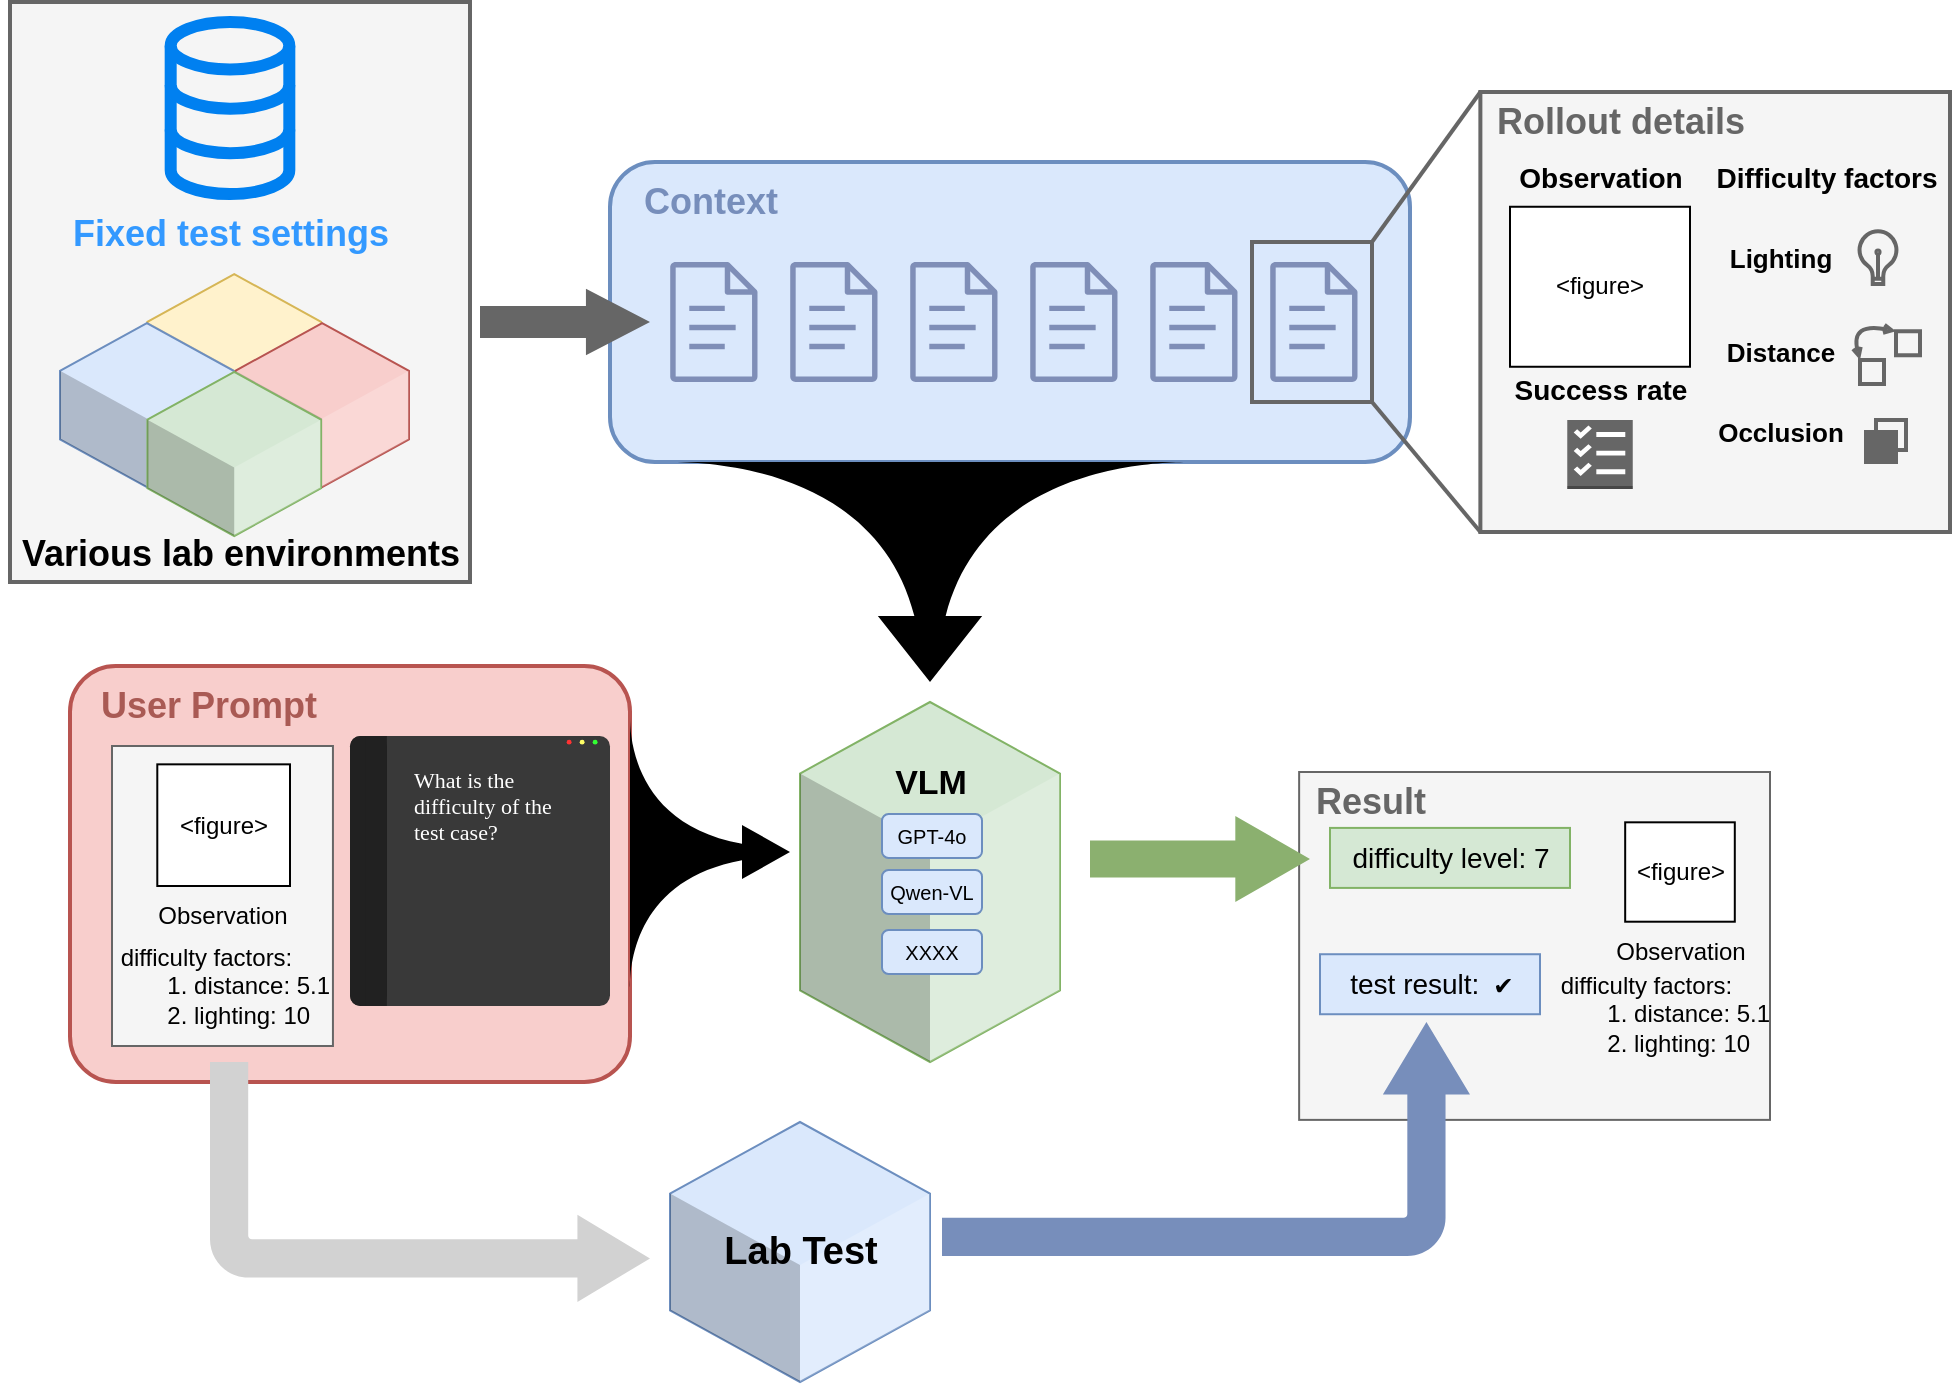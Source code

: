 <mxfile version="28.2.1">
  <diagram name="第 1 页" id="pIKOWr3wA6XIwj2baS32">
    <mxGraphModel dx="827" dy="555" grid="1" gridSize="10" guides="1" tooltips="1" connect="1" arrows="1" fold="1" page="1" pageScale="1" pageWidth="2009" pageHeight="827" math="0" shadow="0">
      <root>
        <mxCell id="0" />
        <mxCell id="1" parent="0" />
        <mxCell id="crVc_9CIVtoh6Q2KUuG3-11" value="" style="rounded=1;whiteSpace=wrap;html=1;fillColor=#f8cecc;strokeColor=#b85450;strokeWidth=2;arcSize=11;" parent="1" vertex="1">
          <mxGeometry x="80" y="382" width="280" height="208" as="geometry" />
        </mxCell>
        <mxCell id="crVc_9CIVtoh6Q2KUuG3-62" value="&lt;font style=&quot;font-size: 18px;&quot;&gt;&lt;b style=&quot;&quot;&gt;User Prompt&lt;/b&gt;&lt;/font&gt;" style="text;html=1;align=center;verticalAlign=middle;resizable=0;points=[];autosize=1;strokeColor=none;fillColor=none;fontColor=light-dark(#a95a54, #ededed);" parent="1" vertex="1">
          <mxGeometry x="84" y="382" width="130" height="40" as="geometry" />
        </mxCell>
        <mxCell id="crVc_9CIVtoh6Q2KUuG3-69" value="" style="group" parent="1" vertex="1" connectable="0">
          <mxGeometry x="100.0" y="422" width="130" height="171" as="geometry" />
        </mxCell>
        <mxCell id="crVc_9CIVtoh6Q2KUuG3-64" value="" style="rounded=0;whiteSpace=wrap;html=1;fillColor=#f5f5f5;fontColor=#333333;strokeColor=#666666;" parent="crVc_9CIVtoh6Q2KUuG3-69" vertex="1">
          <mxGeometry x="1" width="110.47" height="150" as="geometry" />
        </mxCell>
        <mxCell id="crVc_9CIVtoh6Q2KUuG3-65" value="&amp;lt;figure&amp;gt;" style="rounded=0;whiteSpace=wrap;html=1;" parent="crVc_9CIVtoh6Q2KUuG3-69" vertex="1">
          <mxGeometry x="23.65" y="9.17" width="66.35" height="60.83" as="geometry" />
        </mxCell>
        <mxCell id="crVc_9CIVtoh6Q2KUuG3-66" value="Observation" style="text;html=1;align=center;verticalAlign=middle;resizable=0;points=[];autosize=1;strokeColor=none;fillColor=none;" parent="crVc_9CIVtoh6Q2KUuG3-69" vertex="1">
          <mxGeometry x="11.24" y="70.497" width="90" height="30" as="geometry" />
        </mxCell>
        <mxCell id="crVc_9CIVtoh6Q2KUuG3-68" value="&amp;nbsp;difficulty factors:&lt;div&gt;&lt;span style=&quot;white-space: pre;&quot;&gt;&#x9;&lt;/span&gt;1. distance: 5.1&lt;br&gt;&lt;/div&gt;&lt;div&gt;&lt;span style=&quot;white-space: pre;&quot;&gt;&#x9;&lt;/span&gt;2. lighting: 10&lt;br&gt;&lt;/div&gt;" style="text;html=1;align=left;verticalAlign=middle;resizable=0;points=[];autosize=1;strokeColor=none;fillColor=none;" parent="crVc_9CIVtoh6Q2KUuG3-69" vertex="1">
          <mxGeometry y="90" width="130" height="60" as="geometry" />
        </mxCell>
        <mxCell id="crVc_9CIVtoh6Q2KUuG3-73" value="" style="verticalLabelPosition=bottom;verticalAlign=top;html=1;shape=mxgraph.infographic.shadedCube;isoAngle=17.09;fillColor=#d5e8d4;strokeColor=#82b366;pointerEvents=0;align=center;fontFamily=Helvetica;fontSize=12;flipH=1;" parent="1" vertex="1">
          <mxGeometry x="445" y="400" width="130" height="180" as="geometry" />
        </mxCell>
        <mxCell id="crVc_9CIVtoh6Q2KUuG3-83" value="" style="group;rotation=0;strokeColor=none;direction=west;convertToSvg=0;" parent="1" vertex="1" connectable="0">
          <mxGeometry x="480" y="420" width="60" height="116" as="geometry" />
        </mxCell>
        <mxCell id="crVc_9CIVtoh6Q2KUuG3-79" value="&lt;span style=&quot;font-size: 10px;&quot;&gt;XXXX&lt;/span&gt;" style="rounded=1;whiteSpace=wrap;html=1;pointerEvents=0;align=center;verticalAlign=middle;fontFamily=Helvetica;fontSize=12;fillColor=#dae8fc;strokeColor=#6c8ebf;rotation=0;" parent="crVc_9CIVtoh6Q2KUuG3-83" vertex="1">
          <mxGeometry x="6" y="94" width="50" height="22" as="geometry" />
        </mxCell>
        <mxCell id="crVc_9CIVtoh6Q2KUuG3-76" value="&lt;font style=&quot;font-size: 17px;&quot;&gt;VLM&lt;/font&gt;" style="text;html=1;align=center;verticalAlign=middle;resizable=0;points=[];autosize=1;strokeColor=none;fillColor=none;fontFamily=Helvetica;fontSize=18;fontColor=default;fontStyle=1;rotation=0;" parent="crVc_9CIVtoh6Q2KUuG3-83" vertex="1">
          <mxGeometry width="60" height="40" as="geometry" />
        </mxCell>
        <mxCell id="crVc_9CIVtoh6Q2KUuG3-77" value="&lt;font style=&quot;font-size: 10px;&quot;&gt;GPT-4o&lt;/font&gt;" style="rounded=1;whiteSpace=wrap;html=1;pointerEvents=0;align=center;verticalAlign=middle;fontFamily=Helvetica;fontSize=12;fillColor=#dae8fc;strokeColor=#6c8ebf;rotation=0;" parent="crVc_9CIVtoh6Q2KUuG3-83" vertex="1">
          <mxGeometry x="6" y="36" width="50" height="22" as="geometry" />
        </mxCell>
        <mxCell id="crVc_9CIVtoh6Q2KUuG3-78" value="&lt;span style=&quot;font-size: 10px;&quot;&gt;Qwen-VL&lt;/span&gt;" style="rounded=1;whiteSpace=wrap;html=1;pointerEvents=0;align=center;verticalAlign=middle;fontFamily=Helvetica;fontSize=12;fillColor=#dae8fc;strokeColor=#6c8ebf;rotation=0;" parent="crVc_9CIVtoh6Q2KUuG3-83" vertex="1">
          <mxGeometry x="6" y="64" width="50" height="22" as="geometry" />
        </mxCell>
        <mxCell id="crVc_9CIVtoh6Q2KUuG3-148" value="" style="group" parent="1" vertex="1" connectable="0">
          <mxGeometry x="220" y="417" width="140" height="135" as="geometry" />
        </mxCell>
        <mxCell id="crVc_9CIVtoh6Q2KUuG3-70" value="" style="rounded=1;whiteSpace=wrap;html=1;pointerEvents=0;align=center;verticalAlign=top;fontFamily=Helvetica;fontSize=12;fontColor=default;fillColor=light-dark(#393939,#EDEDED);gradientColor=none;arcSize=4;strokeColor=none;fillStyle=auto;gradientDirection=west;" parent="crVc_9CIVtoh6Q2KUuG3-148" vertex="1">
          <mxGeometry width="130" height="135" as="geometry" />
        </mxCell>
        <mxCell id="crVc_9CIVtoh6Q2KUuG3-141" value="" style="group" parent="crVc_9CIVtoh6Q2KUuG3-148" vertex="1" connectable="0">
          <mxGeometry width="18.417" height="135" as="geometry" />
        </mxCell>
        <mxCell id="crVc_9CIVtoh6Q2KUuG3-139" value="" style="rounded=1;whiteSpace=wrap;html=1;pointerEvents=0;align=center;verticalAlign=top;fontFamily=Helvetica;fontSize=12;fontColor=default;fillColor=light-dark(#212121,#EDEDED);gradientColor=none;arcSize=28;strokeColor=none;fillStyle=auto;gradientDirection=west;" parent="crVc_9CIVtoh6Q2KUuG3-141" vertex="1">
          <mxGeometry width="18.417" height="135" as="geometry" />
        </mxCell>
        <mxCell id="crVc_9CIVtoh6Q2KUuG3-140" value="" style="rounded=1;whiteSpace=wrap;html=1;pointerEvents=0;align=center;verticalAlign=top;fontFamily=Helvetica;fontSize=12;fontColor=default;fillColor=light-dark(#212121,#EDEDED);gradientColor=none;arcSize=0;strokeColor=none;fillStyle=auto;gradientDirection=west;" parent="crVc_9CIVtoh6Q2KUuG3-141" vertex="1">
          <mxGeometry x="7.583" width="10.833" height="135" as="geometry" />
        </mxCell>
        <mxCell id="crVc_9CIVtoh6Q2KUuG3-147" value="" style="group" parent="crVc_9CIVtoh6Q2KUuG3-148" vertex="1" connectable="0">
          <mxGeometry x="108.333" y="1.841" width="17.333" height="2.455" as="geometry" />
        </mxCell>
        <mxCell id="crVc_9CIVtoh6Q2KUuG3-144" value="" style="ellipse;whiteSpace=wrap;html=1;pointerEvents=0;align=center;verticalAlign=top;fontFamily=Helvetica;fontSize=12;fontColor=default;fillColor=#FFFF66;gradientColor=none;aspect=fixed;strokeColor=none;" parent="crVc_9CIVtoh6Q2KUuG3-147" vertex="1">
          <mxGeometry x="6.5" width="2.455" height="2.455" as="geometry" />
        </mxCell>
        <mxCell id="crVc_9CIVtoh6Q2KUuG3-145" value="" style="ellipse;whiteSpace=wrap;html=1;pointerEvents=0;align=center;verticalAlign=top;fontFamily=Helvetica;fontSize=12;fontColor=default;fillColor=#33FF33;gradientColor=none;aspect=fixed;strokeColor=none;" parent="crVc_9CIVtoh6Q2KUuG3-147" vertex="1">
          <mxGeometry x="13" width="2.455" height="2.455" as="geometry" />
        </mxCell>
        <mxCell id="crVc_9CIVtoh6Q2KUuG3-146" value="" style="ellipse;whiteSpace=wrap;html=1;pointerEvents=0;align=center;verticalAlign=top;fontFamily=Helvetica;fontSize=12;fontColor=default;fillColor=#FF3333;gradientColor=none;aspect=fixed;strokeColor=none;" parent="crVc_9CIVtoh6Q2KUuG3-147" vertex="1">
          <mxGeometry width="2.455" height="2.455" as="geometry" />
        </mxCell>
        <mxCell id="crVc_9CIVtoh6Q2KUuG3-72" value="What is the difficulty of the test case?" style="whiteSpace=wrap;html=1;pointerEvents=0;align=left;verticalAlign=top;fontFamily=Consolas;fontSize=11;fontColor=#FFFFFF;fillColor=none;gradientColor=none;strokeColor=none;" parent="crVc_9CIVtoh6Q2KUuG3-148" vertex="1">
          <mxGeometry x="30" y="8.591" width="80" height="36.818" as="geometry" />
        </mxCell>
        <mxCell id="crVc_9CIVtoh6Q2KUuG3-149" value="" style="shape=stencil(tZXRjoIwEEW/pq+bluqafdx0d/+jYpXG2pIWFf/ewhRiEVhCIDGYmUtPbzsziihzGc8FSnCG6A9KEoKxf/r43om5y0VaQPLGreR7JUBxhTVncZeHIjCkzoSVRaXSX4S//TvVh7LUaO0h0mgXKS+6h3Gp/VpcAixs/4ii3PMvohA2mIQsSv6mYz+264DJSn5jbON+cb/LgWPHZK3CLQYm87GU+cxQc1O25+n5ZM1VH3rN2Gquxvu9HUYIszjstTOwKWVHY8WIG5jm1ChjfQK+691AYCCMXe5RKtWzvkpPWJ3z6mfkTWjki7mJfy6rn9yW/mqBQOJLfJAIUiYQbho5xKH5ShrkXZBDvJvkQUn9cohNfIo5iG1n2PAMxucCNugMRLcgrQ8S33gowFenIDguSHv0piLTPCjjxEhT+vxAX0K7w2wMjeLbxNVZ+OOtE08=);whiteSpace=wrap;html=1;strokeWidth=2;gradientColor=none;editable=1;movable=1;resizable=1;rotatable=1;deletable=1;locked=0;connectable=1;strokeColor=none;fillColor=light-dark(#a95a54, #2b82da);flipH=0;direction=north;" parent="1" vertex="1">
          <mxGeometry x="360" y="407.25" width="80" height="135.5" as="geometry" />
        </mxCell>
        <mxCell id="hDEv1wbBDbdIeiEGGIjY-2" value="" style="group" parent="1" vertex="1" connectable="0">
          <mxGeometry x="690" y="435" width="240" height="205" as="geometry" />
        </mxCell>
        <mxCell id="hDEv1wbBDbdIeiEGGIjY-3" value="" style="rounded=0;whiteSpace=wrap;html=1;fillColor=#f5f5f5;fontColor=#333333;strokeColor=#666666;" parent="hDEv1wbBDbdIeiEGGIjY-2" vertex="1">
          <mxGeometry x="4.57" width="235.43" height="173.939" as="geometry" />
        </mxCell>
        <mxCell id="hDEv1wbBDbdIeiEGGIjY-4" value="&amp;lt;figure&amp;gt;" style="rounded=0;whiteSpace=wrap;html=1;" parent="hDEv1wbBDbdIeiEGGIjY-2" vertex="1">
          <mxGeometry x="167.59" y="25.159" width="54.81" height="49.694" as="geometry" />
        </mxCell>
        <mxCell id="hDEv1wbBDbdIeiEGGIjY-5" value="Observation" style="text;html=1;align=center;verticalAlign=middle;resizable=0;points=[];autosize=1;strokeColor=none;fillColor=none;" parent="hDEv1wbBDbdIeiEGGIjY-2" vertex="1">
          <mxGeometry x="150" y="74.851" width="90" height="30" as="geometry" />
        </mxCell>
        <mxCell id="hDEv1wbBDbdIeiEGGIjY-7" value="&amp;nbsp;difficulty factors:&lt;div&gt;&lt;span style=&quot;white-space: pre;&quot;&gt;&#x9;&lt;/span&gt;1. distance: 5.1&lt;br&gt;&lt;/div&gt;&lt;div&gt;&lt;span style=&quot;white-space: pre;&quot;&gt;&#x9;&lt;/span&gt;2. lighting: 10&lt;br&gt;&lt;/div&gt;" style="text;html=1;align=left;verticalAlign=middle;resizable=0;points=[];autosize=1;strokeColor=none;fillColor=none;" parent="hDEv1wbBDbdIeiEGGIjY-2" vertex="1">
          <mxGeometry x="130" y="91.119" width="130" height="60" as="geometry" />
        </mxCell>
        <mxCell id="hDEv1wbBDbdIeiEGGIjY-19" value="&lt;font style=&quot;font-size: 14px;&quot;&gt;difficulty level: 7&lt;/font&gt;" style="text;html=1;align=center;verticalAlign=middle;resizable=0;points=[];autosize=1;strokeColor=#82b366;fillColor=#d5e8d4;" parent="hDEv1wbBDbdIeiEGGIjY-2" vertex="1">
          <mxGeometry x="20.0" y="27.955" width="120" height="30" as="geometry" />
        </mxCell>
        <mxCell id="hDEv1wbBDbdIeiEGGIjY-23" value="&lt;span style=&quot;font-size: 14px;&quot;&gt;test result:&amp;nbsp;&amp;nbsp;&lt;/span&gt;&lt;span style=&quot;color: rgba(0, 0, 0, 0); font-family: monospace; font-size: 0px; text-align: start;&quot;&gt;&lt;span style=&quot;color: rgb(0, 0, 0); font-family: Consolas, Courier, monospace; font-size: 14px; text-wrap-mode: wrap;&quot;&gt;✔&lt;/span&gt;%3CmxGraphModel%3E%3Croot%3E%3CmxCell%20id%3D%220%22%2F%3E%3CmxCell%20id%3D%221%22%20parent%3D%220%22%2F%3E%3CmxCell%20id%3D%222%22%20value%3D%22%26lt%3Bfont%20style%3D%26quot%3Bfont-size%3A%2014px%3B%26quot%3B%26gt%3Bdifficulty%20level%3A%207%26lt%3B%2Ffont%26gt%3B%22%20style%3D%22text%3Bhtml%3D1%3Balign%3Dcenter%3BverticalAlign%3Dmiddle%3Bresizable%3D0%3Bpoints%3D%5B%5D%3Bautosize%3D1%3BstrokeColor%3D%2382b366%3BfillColor%3D%23d5e8d4%3B%22%20vertex%3D%221%22%20parent%3D%221%22%3E%3CmxGeometry%20x%3D%22710%22%20y%3D%22462.955%22%20width%3D%22120%22%20height%3D%2230%22%20as%3D%22geometry%22%2F%3E%3C%2FmxCell%3E%3C%2Froot%3E%3C%2FmxGraphModel%3E&lt;/span&gt;" style="text;html=1;align=center;verticalAlign=middle;resizable=0;points=[];autosize=1;strokeColor=#6c8ebf;fillColor=#dae8fc;" parent="hDEv1wbBDbdIeiEGGIjY-2" vertex="1">
          <mxGeometry x="15" y="91.12" width="110" height="30" as="geometry" />
        </mxCell>
        <mxCell id="YuzXlIb3XmI25RvReBje-1" value="&lt;font style=&quot;font-size: 18px;&quot;&gt;&lt;b style=&quot;&quot;&gt;Result&lt;/b&gt;&lt;/font&gt;" style="text;html=1;align=center;verticalAlign=middle;resizable=0;points=[];autosize=1;strokeColor=none;fillColor=none;fontColor=light-dark(#666666, #ededed);" parent="hDEv1wbBDbdIeiEGGIjY-2" vertex="1">
          <mxGeometry y="-5" width="80" height="40" as="geometry" />
        </mxCell>
        <mxCell id="hDEv1wbBDbdIeiEGGIjY-8" value="" style="verticalLabelPosition=bottom;verticalAlign=top;html=1;shape=mxgraph.infographic.shadedCube;isoAngle=17.09;fillColor=#dae8fc;strokeColor=#6c8ebf;pointerEvents=0;align=center;fontFamily=Helvetica;fontSize=12;flipH=1;" parent="1" vertex="1">
          <mxGeometry x="380" y="610" width="130" height="130" as="geometry" />
        </mxCell>
        <mxCell id="hDEv1wbBDbdIeiEGGIjY-9" value="&lt;font&gt;&lt;b&gt;Lab Test&lt;/b&gt;&lt;/font&gt;" style="text;html=1;align=center;verticalAlign=middle;resizable=0;points=[];autosize=1;strokeColor=none;fillColor=none;fontSize=19;" parent="1" vertex="1">
          <mxGeometry x="395" y="655" width="100" height="40" as="geometry" />
        </mxCell>
        <mxCell id="hDEv1wbBDbdIeiEGGIjY-10" value="" style="html=1;shadow=0;dashed=0;align=center;verticalAlign=middle;shape=mxgraph.arrows2.bendArrow;dy=9.55;dx=36.29;notch=0;arrowHead=43.57;rounded=1;flipV=1;fillColor=light-dark(#D2D2D2,#EDEDED);strokeColor=none;" parent="1" vertex="1">
          <mxGeometry x="150" y="580" width="220" height="120" as="geometry" />
        </mxCell>
        <mxCell id="hDEv1wbBDbdIeiEGGIjY-18" value="" style="html=1;shadow=0;dashed=0;align=center;verticalAlign=middle;shape=mxgraph.arrows2.arrow;dy=0.57;dx=37.34;notch=0;fillColor=light-dark(#8bb06f, #ededed);strokeColor=none;" parent="1" vertex="1">
          <mxGeometry x="590" y="457" width="110" height="43" as="geometry" />
        </mxCell>
        <mxCell id="hDEv1wbBDbdIeiEGGIjY-20" value="" style="html=1;shadow=0;dashed=0;align=center;verticalAlign=middle;shape=mxgraph.arrows2.bendArrow;dy=9.55;dx=36.29;notch=0;arrowHead=43.57;rounded=1;flipV=1;fillColor=light-dark(#778ebb, #EDEDED);strokeColor=none;direction=south;" parent="1" vertex="1">
          <mxGeometry x="516" y="560" width="264" height="117" as="geometry" />
        </mxCell>
        <mxCell id="crVc_9CIVtoh6Q2KUuG3-3" value="" style="rounded=1;whiteSpace=wrap;html=1;fillColor=#dae8fc;strokeColor=#6c8ebf;strokeWidth=2;" parent="1" vertex="1">
          <mxGeometry x="350" y="130" width="400" height="150" as="geometry" />
        </mxCell>
        <mxCell id="crVc_9CIVtoh6Q2KUuG3-4" value="&lt;font style=&quot;font-size: 18px; color: light-dark(rgb(119, 142, 187), rgb(43, 130, 218));&quot;&gt;&lt;b style=&quot;&quot;&gt;Context&lt;/b&gt;&lt;/font&gt;" style="text;html=1;align=center;verticalAlign=middle;resizable=0;points=[];autosize=1;strokeColor=none;fillColor=none;" parent="1" vertex="1">
          <mxGeometry x="355.001" y="130" width="90" height="40" as="geometry" />
        </mxCell>
        <mxCell id="crVc_9CIVtoh6Q2KUuG3-55" value="" style="shape=stencil(tZXRjoIwEEW/pq+bluqafdx0d/+jYpXG2pIWFf/ewhRiEVhCIDGYmUtPbzsziihzGc8FSnCG6A9KEoKxf/r43om5y0VaQPLGreR7JUBxhTVncZeHIjCkzoSVRaXSX4S//TvVh7LUaO0h0mgXKS+6h3Gp/VpcAixs/4ii3PMvohA2mIQsSv6mYz+264DJSn5jbON+cb/LgWPHZK3CLQYm87GU+cxQc1O25+n5ZM1VH3rN2Gquxvu9HUYIszjstTOwKWVHY8WIG5jm1ChjfQK+691AYCCMXe5RKtWzvkpPWJ3z6mfkTWjki7mJfy6rn9yW/mqBQOJLfJAIUiYQbho5xKH5ShrkXZBDvJvkQUn9cohNfIo5iG1n2PAMxucCNugMRLcgrQ8S33gowFenIDguSHv0piLTPCjjxEhT+vxAX0K7w2wMjeLbxNVZ+OOtE08=);whiteSpace=wrap;html=1;strokeWidth=2;gradientColor=none;editable=1;movable=1;resizable=1;rotatable=1;deletable=1;locked=0;connectable=1;strokeColor=none;fillColor=light-dark(#778ebb, #2b82da);flipH=0;" parent="1" vertex="1">
          <mxGeometry x="379.65" y="280" width="260.7" height="110" as="geometry" />
        </mxCell>
        <mxCell id="SfYlHhHj0-Pd_NAXo6v4-15" value="" style="sketch=0;outlineConnect=0;fontColor=#232F3E;gradientColor=none;fillColor=light-dark(#7f8eb7, #bec8d4);strokeColor=none;dashed=0;verticalLabelPosition=bottom;verticalAlign=top;align=center;html=1;fontSize=12;fontStyle=0;aspect=fixed;pointerEvents=1;shape=mxgraph.aws4.document;" vertex="1" parent="1">
          <mxGeometry x="380" y="180" width="43.85" height="60" as="geometry" />
        </mxCell>
        <mxCell id="SfYlHhHj0-Pd_NAXo6v4-16" value="" style="sketch=0;outlineConnect=0;fontColor=#232F3E;gradientColor=none;fillColor=light-dark(#7f8eb7, #bec8d4);strokeColor=none;dashed=0;verticalLabelPosition=bottom;verticalAlign=top;align=center;html=1;fontSize=12;fontStyle=0;aspect=fixed;pointerEvents=1;shape=mxgraph.aws4.document;" vertex="1" parent="1">
          <mxGeometry x="440" y="180" width="43.85" height="60" as="geometry" />
        </mxCell>
        <mxCell id="SfYlHhHj0-Pd_NAXo6v4-19" value="" style="sketch=0;outlineConnect=0;fontColor=#232F3E;gradientColor=none;fillColor=light-dark(#7f8eb7, #bec8d4);strokeColor=none;dashed=0;verticalLabelPosition=bottom;verticalAlign=top;align=center;html=1;fontSize=12;fontStyle=0;aspect=fixed;pointerEvents=1;shape=mxgraph.aws4.document;" vertex="1" parent="1">
          <mxGeometry x="500" y="180" width="43.85" height="60" as="geometry" />
        </mxCell>
        <mxCell id="SfYlHhHj0-Pd_NAXo6v4-20" value="" style="sketch=0;outlineConnect=0;fontColor=#232F3E;gradientColor=none;fillColor=light-dark(#7f8eb7, #bec8d4);strokeColor=none;dashed=0;verticalLabelPosition=bottom;verticalAlign=top;align=center;html=1;fontSize=12;fontStyle=0;aspect=fixed;pointerEvents=1;shape=mxgraph.aws4.document;" vertex="1" parent="1">
          <mxGeometry x="560" y="180" width="43.85" height="60" as="geometry" />
        </mxCell>
        <mxCell id="SfYlHhHj0-Pd_NAXo6v4-21" value="" style="sketch=0;outlineConnect=0;fontColor=#232F3E;gradientColor=none;fillColor=light-dark(#7f8eb7, #bec8d4);strokeColor=none;dashed=0;verticalLabelPosition=bottom;verticalAlign=top;align=center;html=1;fontSize=12;fontStyle=0;aspect=fixed;pointerEvents=1;shape=mxgraph.aws4.document;" vertex="1" parent="1">
          <mxGeometry x="620" y="180" width="43.85" height="60" as="geometry" />
        </mxCell>
        <mxCell id="SfYlHhHj0-Pd_NAXo6v4-22" value="" style="sketch=0;outlineConnect=0;fontColor=#232F3E;gradientColor=none;fillColor=light-dark(#7f8eb7, #bec8d4);strokeColor=none;dashed=0;verticalLabelPosition=bottom;verticalAlign=top;align=center;html=1;fontSize=12;fontStyle=0;aspect=fixed;pointerEvents=1;shape=mxgraph.aws4.document;" vertex="1" parent="1">
          <mxGeometry x="680" y="180" width="43.85" height="60" as="geometry" />
        </mxCell>
        <mxCell id="SfYlHhHj0-Pd_NAXo6v4-24" style="rounded=0;orthogonalLoop=1;jettySize=auto;html=1;exitX=1;exitY=0;exitDx=0;exitDy=0;entryX=0;entryY=0;entryDx=0;entryDy=0;endArrow=none;endFill=0;strokeWidth=2;strokeColor=light-dark(#666666, #ededed);" edge="1" parent="1" source="SfYlHhHj0-Pd_NAXo6v4-23" target="crVc_9CIVtoh6Q2KUuG3-6">
          <mxGeometry relative="1" as="geometry" />
        </mxCell>
        <mxCell id="SfYlHhHj0-Pd_NAXo6v4-23" value="" style="rounded=0;whiteSpace=wrap;html=1;fillColor=none;strokeWidth=2;strokeColor=light-dark(#666666, #ededed);" vertex="1" parent="1">
          <mxGeometry x="671" y="170" width="60" height="80" as="geometry" />
        </mxCell>
        <mxCell id="crVc_9CIVtoh6Q2KUuG3-6" value="" style="rounded=0;whiteSpace=wrap;html=1;fillColor=#f5f5f5;fontColor=#333333;strokeColor=#666666;strokeWidth=2;" parent="1" vertex="1">
          <mxGeometry x="785.19" y="95" width="234.81" height="220" as="geometry" />
        </mxCell>
        <mxCell id="crVc_9CIVtoh6Q2KUuG3-7" value="&amp;lt;figure&amp;gt;" style="rounded=0;whiteSpace=wrap;html=1;" parent="1" vertex="1">
          <mxGeometry x="800" y="152.38" width="90" height="80" as="geometry" />
        </mxCell>
        <mxCell id="crVc_9CIVtoh6Q2KUuG3-8" value="Observation" style="text;html=1;align=center;verticalAlign=middle;resizable=0;points=[];autosize=1;strokeColor=none;fillColor=none;fontStyle=1;fontSize=14;" parent="1" vertex="1">
          <mxGeometry x="795" y="123.376" width="100" height="30" as="geometry" />
        </mxCell>
        <mxCell id="crVc_9CIVtoh6Q2KUuG3-9" value="&lt;font style=&quot;font-size: 14px;&quot;&gt;&lt;b&gt;Success rate&lt;/b&gt;&lt;/font&gt;" style="text;html=1;align=center;verticalAlign=middle;resizable=0;points=[];autosize=1;strokeColor=none;fillColor=none;" parent="1" vertex="1">
          <mxGeometry x="790.002" y="229.004" width="110" height="30" as="geometry" />
        </mxCell>
        <mxCell id="crVc_9CIVtoh6Q2KUuG3-10" value="&lt;font style=&quot;font-size: 14px;&quot;&gt;&lt;b&gt;Difficulty factors&lt;/b&gt;&lt;/font&gt;" style="text;html=1;align=center;verticalAlign=middle;resizable=0;points=[];autosize=1;strokeColor=none;fillColor=none;" parent="1" vertex="1">
          <mxGeometry x="893" y="123.373" width="130" height="30" as="geometry" />
        </mxCell>
        <mxCell id="SfYlHhHj0-Pd_NAXo6v4-25" style="rounded=0;orthogonalLoop=1;jettySize=auto;html=1;exitX=1;exitY=1;exitDx=0;exitDy=0;entryX=0;entryY=1;entryDx=0;entryDy=0;endArrow=none;endFill=0;strokeWidth=2;strokeColor=light-dark(#666666, #ededed);" edge="1" parent="1" source="SfYlHhHj0-Pd_NAXo6v4-23" target="crVc_9CIVtoh6Q2KUuG3-6">
          <mxGeometry relative="1" as="geometry">
            <mxPoint x="800" y="240" as="sourcePoint" />
            <mxPoint x="880" y="180" as="targetPoint" />
          </mxGeometry>
        </mxCell>
        <mxCell id="SfYlHhHj0-Pd_NAXo6v4-26" value="&lt;font style=&quot;font-size: 18px;&quot;&gt;&lt;b style=&quot;&quot;&gt;Rollout details&lt;/b&gt;&lt;/font&gt;" style="text;html=1;align=center;verticalAlign=middle;resizable=0;points=[];autosize=1;strokeColor=none;fillColor=none;fontColor=light-dark(#666666, #ededed);" vertex="1" parent="1">
          <mxGeometry x="780" y="90" width="150" height="40" as="geometry" />
        </mxCell>
        <mxCell id="SfYlHhHj0-Pd_NAXo6v4-32" value="" style="group" vertex="1" connectable="0" parent="1">
          <mxGeometry x="70" y="60" width="225.43" height="286.05" as="geometry" />
        </mxCell>
        <mxCell id="SfYlHhHj0-Pd_NAXo6v4-42" value="" style="rounded=0;whiteSpace=wrap;html=1;fillColor=#f5f5f5;fontColor=#333333;strokeColor=#666666;strokeWidth=2;" vertex="1" parent="SfYlHhHj0-Pd_NAXo6v4-32">
          <mxGeometry x="-20" y="-10" width="230" height="290" as="geometry" />
        </mxCell>
        <mxCell id="SfYlHhHj0-Pd_NAXo6v4-6" value="" style="html=1;verticalLabelPosition=bottom;align=center;labelBackgroundColor=#ffffff;verticalAlign=top;strokeWidth=6;strokeColor=#0080F0;shadow=0;dashed=0;shape=mxgraph.ios7.icons.data;fillColor=none;" vertex="1" parent="SfYlHhHj0-Pd_NAXo6v4-32">
          <mxGeometry x="60.34" width="59.32" height="86.05" as="geometry" />
        </mxCell>
        <mxCell id="SfYlHhHj0-Pd_NAXo6v4-27" value="&lt;font style=&quot;font-size: 18px;&quot;&gt;&lt;b style=&quot;&quot;&gt;Fixed test settings&lt;/b&gt;&lt;/font&gt;" style="text;html=1;align=center;verticalAlign=middle;resizable=0;points=[];autosize=1;strokeColor=none;fillColor=none;fontColor=light-dark(#3399FF,#EDEDED);" vertex="1" parent="SfYlHhHj0-Pd_NAXo6v4-32">
          <mxGeometry y="86.05" width="180" height="40" as="geometry" />
        </mxCell>
        <mxCell id="SfYlHhHj0-Pd_NAXo6v4-40" value="" style="group" vertex="1" connectable="0" parent="SfYlHhHj0-Pd_NAXo6v4-32">
          <mxGeometry x="-25" y="126.05" width="240" height="160" as="geometry" />
        </mxCell>
        <mxCell id="SfYlHhHj0-Pd_NAXo6v4-31" value="" style="group;aspect=fixed;" vertex="1" connectable="0" parent="SfYlHhHj0-Pd_NAXo6v4-40">
          <mxGeometry x="30" width="174.49" height="130.95" as="geometry" />
        </mxCell>
        <mxCell id="SfYlHhHj0-Pd_NAXo6v4-29" value="" style="verticalLabelPosition=bottom;verticalAlign=top;html=1;shape=mxgraph.infographic.shadedCube;isoAngle=17.09;fillColor=#fff2cc;strokeColor=#d6b656;pointerEvents=0;align=center;fontFamily=Helvetica;fontSize=12;flipH=1;" vertex="1" parent="SfYlHhHj0-Pd_NAXo6v4-31">
          <mxGeometry x="43.694" width="86.85" height="82.036" as="geometry" />
        </mxCell>
        <mxCell id="SfYlHhHj0-Pd_NAXo6v4-30" value="" style="verticalLabelPosition=bottom;verticalAlign=top;html=1;shape=mxgraph.infographic.shadedCube;isoAngle=17.09;fillColor=#f8cecc;strokeColor=#b85450;pointerEvents=0;align=center;fontFamily=Helvetica;fontSize=12;flipH=1;" vertex="1" parent="SfYlHhHj0-Pd_NAXo6v4-31">
          <mxGeometry x="87.64" y="24.477" width="86.85" height="82.036" as="geometry" />
        </mxCell>
        <mxCell id="SfYlHhHj0-Pd_NAXo6v4-1" value="" style="verticalLabelPosition=bottom;verticalAlign=top;html=1;shape=mxgraph.infographic.shadedCube;isoAngle=17.09;fillColor=#dae8fc;strokeColor=#6c8ebf;pointerEvents=0;align=center;fontFamily=Helvetica;fontSize=12;flipH=1;" vertex="1" parent="SfYlHhHj0-Pd_NAXo6v4-31">
          <mxGeometry y="24.477" width="86.85" height="82.036" as="geometry" />
        </mxCell>
        <mxCell id="SfYlHhHj0-Pd_NAXo6v4-28" value="" style="verticalLabelPosition=bottom;verticalAlign=top;html=1;shape=mxgraph.infographic.shadedCube;isoAngle=17.09;fillColor=#d5e8d4;strokeColor=#82b366;pointerEvents=0;align=center;fontFamily=Helvetica;fontSize=12;flipH=1;" vertex="1" parent="SfYlHhHj0-Pd_NAXo6v4-31">
          <mxGeometry x="43.694" y="48.914" width="86.85" height="82.036" as="geometry" />
        </mxCell>
        <mxCell id="SfYlHhHj0-Pd_NAXo6v4-33" value="&lt;font style=&quot;font-size: 18px;&quot;&gt;&lt;b style=&quot;&quot;&gt;Various lab environments&lt;/b&gt;&lt;/font&gt;" style="text;html=1;align=center;verticalAlign=middle;resizable=0;points=[];autosize=1;strokeColor=none;fillColor=none;fontColor=light-dark(#000000,#EDEDED);" vertex="1" parent="SfYlHhHj0-Pd_NAXo6v4-40">
          <mxGeometry y="120" width="240" height="40" as="geometry" />
        </mxCell>
        <mxCell id="SfYlHhHj0-Pd_NAXo6v4-43" value="" style="html=1;shadow=0;dashed=0;align=center;verticalAlign=middle;shape=mxgraph.arrows2.arrow;dy=0.52;dx=32.03;notch=0;fillColor=light-dark(#666666, #ededed);strokeColor=none;" vertex="1" parent="1">
          <mxGeometry x="285" y="193.38" width="85" height="33.25" as="geometry" />
        </mxCell>
        <mxCell id="SfYlHhHj0-Pd_NAXo6v4-44" value="" style="outlineConnect=0;dashed=0;verticalLabelPosition=bottom;verticalAlign=top;align=center;html=1;shape=mxgraph.aws3.checklist;fillColor=light-dark(#666666, #5f8130);gradientColor=none;strokeColor=default;" vertex="1" parent="1">
          <mxGeometry x="828.63" y="259" width="32.75" height="34.5" as="geometry" />
        </mxCell>
        <mxCell id="SfYlHhHj0-Pd_NAXo6v4-45" value="&lt;font&gt;&lt;b&gt;Lighting&lt;/b&gt;&lt;/font&gt;" style="text;html=1;align=center;verticalAlign=middle;resizable=0;points=[];autosize=1;strokeColor=none;fillColor=none;fontSize=13;" vertex="1" parent="1">
          <mxGeometry x="900" y="163.38" width="70" height="30" as="geometry" />
        </mxCell>
        <mxCell id="SfYlHhHj0-Pd_NAXo6v4-46" value="" style="html=1;verticalLabelPosition=bottom;align=center;labelBackgroundColor=#ffffff;verticalAlign=top;strokeWidth=2;strokeColor=light-dark(#666666, #32a0ff);shadow=0;dashed=0;shape=mxgraph.ios7.icons.lightbulb;fillColor=none;" vertex="1" parent="1">
          <mxGeometry x="974" y="164.68" width="20" height="26.32" as="geometry" />
        </mxCell>
        <mxCell id="SfYlHhHj0-Pd_NAXo6v4-47" value="&lt;font&gt;&lt;b&gt;Distance&lt;/b&gt;&lt;/font&gt;" style="text;html=1;align=center;verticalAlign=middle;resizable=0;points=[];autosize=1;strokeColor=none;fillColor=none;fontSize=13;" vertex="1" parent="1">
          <mxGeometry x="895" y="210" width="80" height="30" as="geometry" />
        </mxCell>
        <mxCell id="SfYlHhHj0-Pd_NAXo6v4-48" value="&lt;b&gt;Occlusion&lt;/b&gt;" style="text;html=1;align=center;verticalAlign=middle;resizable=0;points=[];autosize=1;strokeColor=none;fillColor=none;fontSize=13;" vertex="1" parent="1">
          <mxGeometry x="890" y="250" width="90" height="30" as="geometry" />
        </mxCell>
        <mxCell id="SfYlHhHj0-Pd_NAXo6v4-53" style="rounded=0;orthogonalLoop=1;jettySize=auto;html=1;exitX=0;exitY=0;exitDx=0;exitDy=0;entryX=0;entryY=0;entryDx=0;entryDy=0;endArrow=open;endFill=0;startArrow=open;startFill=0;startSize=2;endSize=2;curved=1;strokeColor=#666666;strokeWidth=2;" edge="1" parent="1" source="SfYlHhHj0-Pd_NAXo6v4-51" target="SfYlHhHj0-Pd_NAXo6v4-52">
          <mxGeometry relative="1" as="geometry">
            <Array as="points">
              <mxPoint x="970" y="210" />
            </Array>
          </mxGeometry>
        </mxCell>
        <mxCell id="SfYlHhHj0-Pd_NAXo6v4-51" value="" style="whiteSpace=wrap;html=1;aspect=fixed;fillColor=none;strokeColor=#666666;strokeWidth=2;" vertex="1" parent="1">
          <mxGeometry x="975" y="229" width="12" height="12" as="geometry" />
        </mxCell>
        <mxCell id="SfYlHhHj0-Pd_NAXo6v4-52" value="" style="whiteSpace=wrap;html=1;aspect=fixed;fillColor=none;strokeColor=light-dark(#666666,#EDEDED);strokeWidth=2;" vertex="1" parent="1">
          <mxGeometry x="993" y="214.63" width="12" height="12" as="geometry" />
        </mxCell>
        <mxCell id="SfYlHhHj0-Pd_NAXo6v4-57" value="" style="whiteSpace=wrap;html=1;aspect=fixed;fillColor=#666666;strokeColor=#666666;strokeWidth=2;" vertex="1" parent="1">
          <mxGeometry x="978" y="265" width="15" height="15" as="geometry" />
        </mxCell>
        <mxCell id="SfYlHhHj0-Pd_NAXo6v4-58" value="" style="whiteSpace=wrap;html=1;aspect=fixed;fillColor=none;strokeColor=#666666;strokeWidth=2;" vertex="1" parent="1">
          <mxGeometry x="983" y="259" width="15" height="15" as="geometry" />
        </mxCell>
      </root>
    </mxGraphModel>
  </diagram>
</mxfile>
